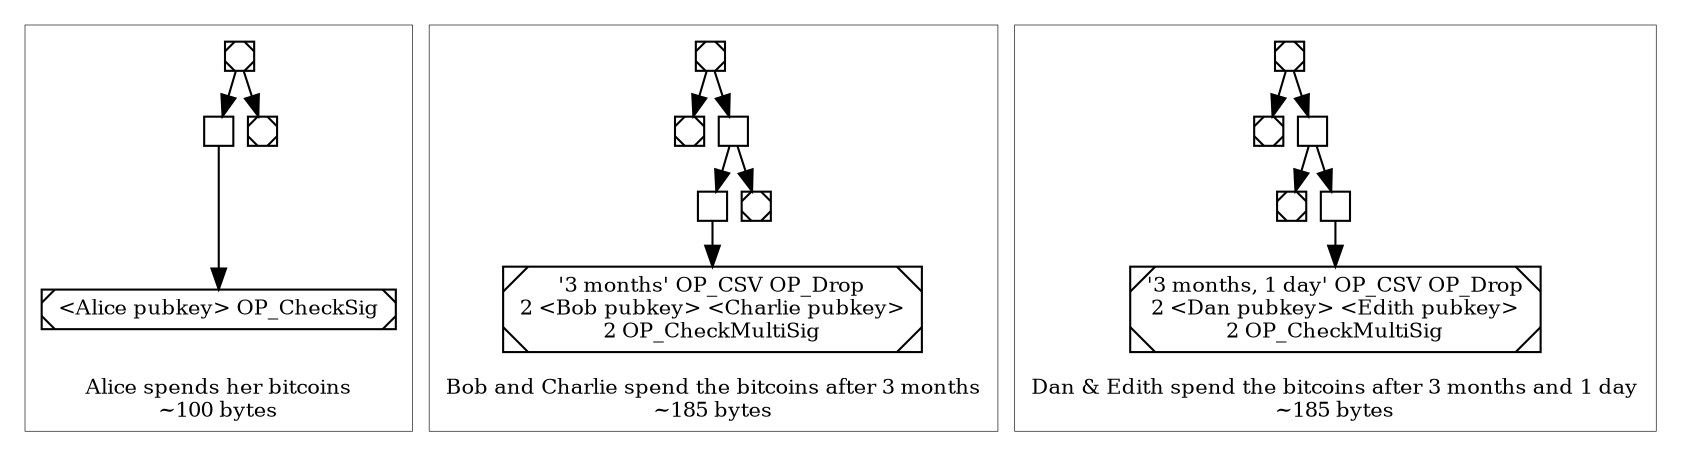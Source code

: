 digraph tree {
labelloc = b

//splines = ortho;
node [ shape = box, width = 0.2, height = 0.2, fontsize = 10, label = "" ];
graph [ penwidth = 0.3, fontsize = 10 ]

ranksep = 0.3;
nodesep = 0.1;


subgraph cluster_foo {
l1;
  {
    node [ style = diagonals ];
    m1 [ label = "<Alice pubkey> OP_CheckSig" ];
    r0;
    l2;
  }
  node [ fontcolor = white ];
  r0 -> { l1, l2 };
  l1 -> m1 [ minlen = 2 ];

  label = " \nAlice spends her bitcoins\n~100 bytes"

}

subgraph cluster_bar {
d1;
  {
    node [ style = diagonals ];
    a2 [ label = "'3 months' OP_CSV OP_Drop\n2 <Bob pubkey> <Charlie pubkey>\n2 OP_CheckMultiSig" ];
    b0;
    c1;
    d2;
  }
  node [ fontcolor = white ];
  b0 -> { c1, c2 };
  c2 -> { d1, d2 };
  d1 -> a2;

  label = "Bob and Charlie spend the bitcoins after 3 months\n~185 bytes"

}

subgraph cluster_baz {
  {
    node [ style = diagonals ];
    aa1 [ label = "'3 months, 1 day' OP_CSV OP_Drop\n2 <Dan pubkey> <Edith pubkey>\n2 OP_CheckMultiSig" ];
    bb0;
    cc1;
    dd1;
  }
  node [ fontcolor = white ];
  bb0 -> { cc1, cc2 };
  cc2 -> { dd1, dd2 };
  dd2 -> aa1;

  label = "Dan & Edith spend the bitcoins after 3 months and 1 day\n~185 bytes"

}

}
